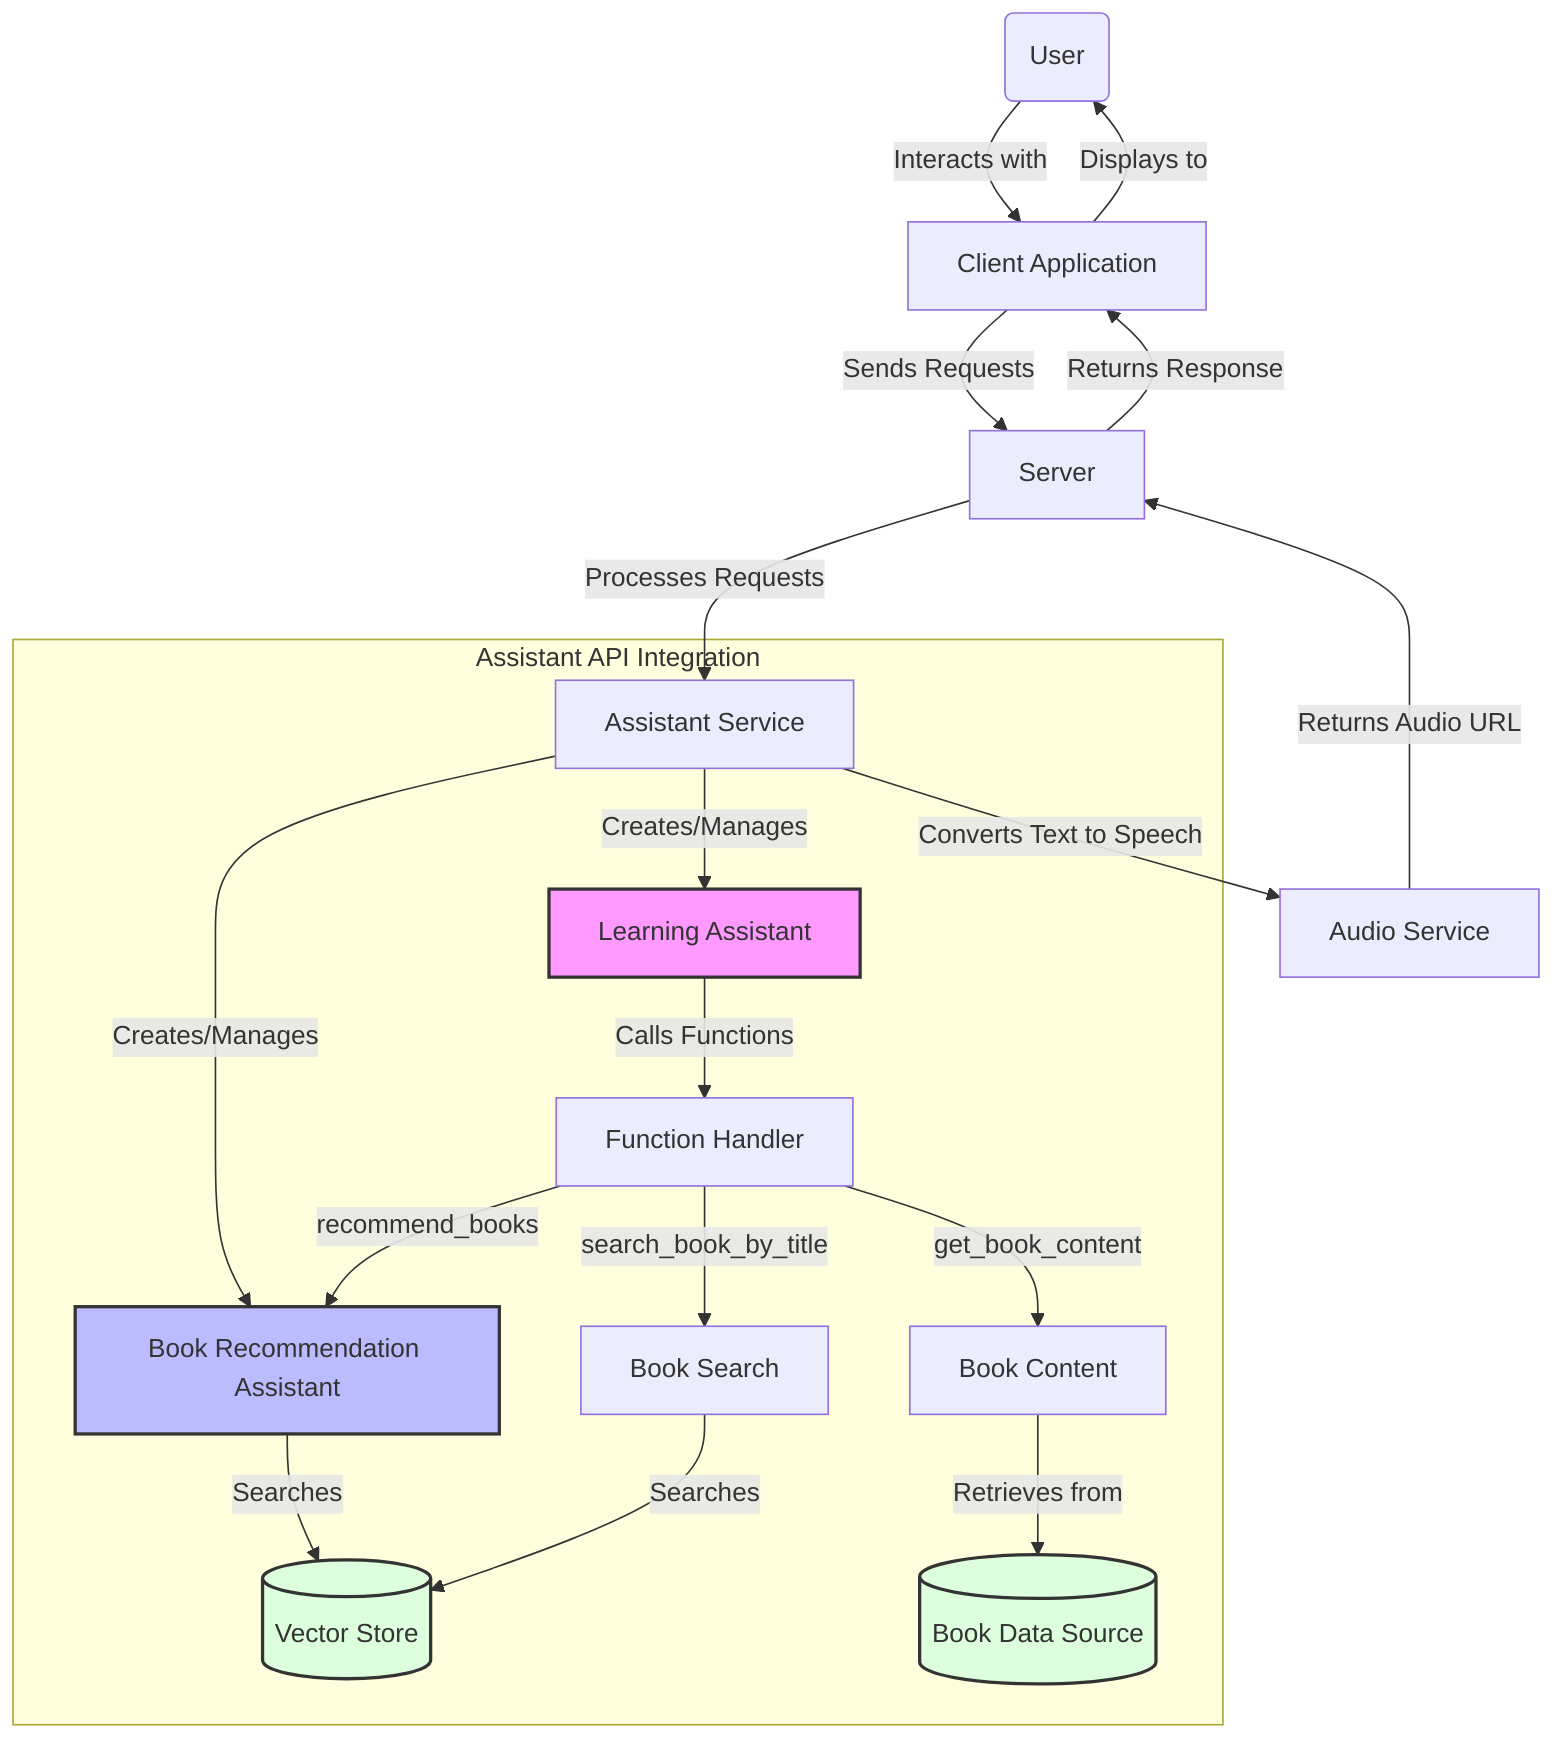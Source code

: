 flowchart TD
    User(User) --> |Interacts with| Client[Client Application]
    Client --> |Sends Requests| Server[Server]
    Server --> |Processes Requests| AssistantService[Assistant Service]

    subgraph "Assistant API Integration"
        AssistantService --> |Creates/Manages| LearningAssistant[Learning Assistant]
        AssistantService --> |Creates/Manages| BookRecommender[Book Recommendation Assistant]

        LearningAssistant --> |Calls Functions| FunctionHandler[Function Handler]

        FunctionHandler --> |recommend_books| BookRecommender
        FunctionHandler --> |search_book_by_title| BookSearch[Book Search]
        FunctionHandler --> |get_book_content| BookContent[Book Content]

        BookRecommender --> |Searches| VectorStore[(Vector Store)]
        BookSearch --> |Searches| VectorStore
        BookContent --> |Retrieves from| DataSource[(Book Data Source)]
    end

    AssistantService --> |Converts Text to Speech| AudioService[Audio Service]
    AudioService --> |Returns Audio URL| Server
    Server --> |Returns Response| Client
    Client --> |Displays to| User

    style LearningAssistant fill:#f9f,stroke:#333,stroke-width:2px
    style BookRecommender fill:#bbf,stroke:#333,stroke-width:2px
    style VectorStore fill:#dfd,stroke:#333,stroke-width:2px
    style DataSource fill:#dfd,stroke:#333,stroke-width:2px